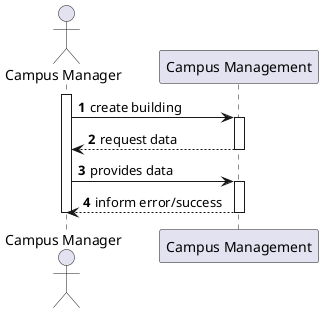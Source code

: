 @startuml
autonumber

actor "Campus Manager" as usr

participant "Campus Management" as mng

activate usr
    usr -> mng : create building
    activate mng
        mng --> usr : request data
    deactivate mng

    usr -> mng : provides data
    activate mng
        mng --> usr : inform error/success
    deactivate mng
deactivate usr

@enduml
